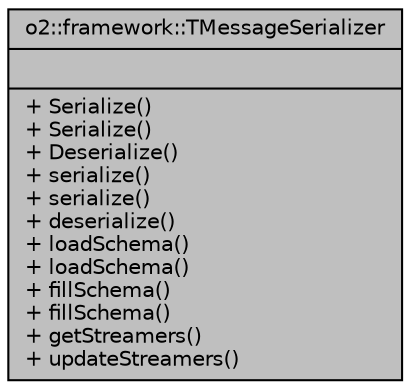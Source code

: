 digraph "o2::framework::TMessageSerializer"
{
 // INTERACTIVE_SVG=YES
  bgcolor="transparent";
  edge [fontname="Helvetica",fontsize="10",labelfontname="Helvetica",labelfontsize="10"];
  node [fontname="Helvetica",fontsize="10",shape=record];
  Node1 [label="{o2::framework::TMessageSerializer\n||+ Serialize()\l+ Serialize()\l+ Deserialize()\l+ serialize()\l+ serialize()\l+ deserialize()\l+ loadSchema()\l+ loadSchema()\l+ fillSchema()\l+ fillSchema()\l+ getStreamers()\l+ updateStreamers()\l}",height=0.2,width=0.4,color="black", fillcolor="grey75", style="filled" fontcolor="black"];
}
